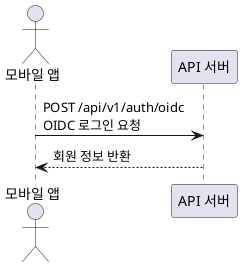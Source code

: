 @startuml
actor "모바일 앱" as App
participant "API 서버" as Server

App -> Server : POST /api/v1/auth/oidc \nOIDC 로그인 요청
Server --> App : 회원 정보 반환

@enduml